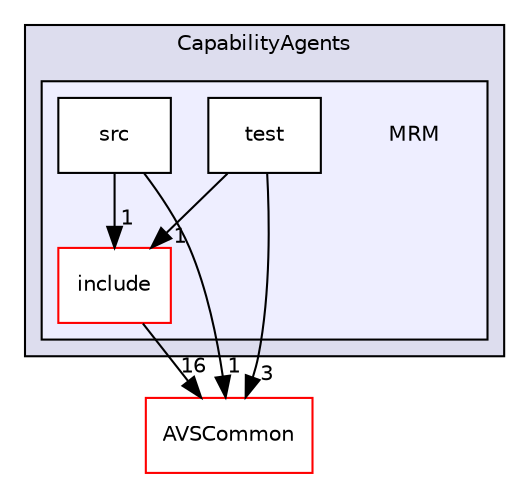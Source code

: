 digraph "/workplace/avs-device-sdk/CapabilityAgents/MRM" {
  compound=true
  node [ fontsize="10", fontname="Helvetica"];
  edge [ labelfontsize="10", labelfontname="Helvetica"];
  subgraph clusterdir_7cf910bd1d7603f12ef47ff650cec893 {
    graph [ bgcolor="#ddddee", pencolor="black", label="CapabilityAgents" fontname="Helvetica", fontsize="10", URL="dir_7cf910bd1d7603f12ef47ff650cec893.html"]
  subgraph clusterdir_7a74a0502dcf66bb0b102b2d461f259b {
    graph [ bgcolor="#eeeeff", pencolor="black", label="" URL="dir_7a74a0502dcf66bb0b102b2d461f259b.html"];
    dir_7a74a0502dcf66bb0b102b2d461f259b [shape=plaintext label="MRM"];
    dir_1d34836c1c16121ffa207834b8fd3e01 [shape=box label="include" color="red" fillcolor="white" style="filled" URL="dir_1d34836c1c16121ffa207834b8fd3e01.html"];
    dir_6d733a3b4408e2c3768a068b35d06bec [shape=box label="src" color="black" fillcolor="white" style="filled" URL="dir_6d733a3b4408e2c3768a068b35d06bec.html"];
    dir_f279f32a64bbd74cc71791cae794e7ba [shape=box label="test" color="black" fillcolor="white" style="filled" URL="dir_f279f32a64bbd74cc71791cae794e7ba.html"];
  }
  }
  dir_13e65effb2bde530b17b3d5eefcd0266 [shape=box label="AVSCommon" fillcolor="white" style="filled" color="red" URL="dir_13e65effb2bde530b17b3d5eefcd0266.html"];
  dir_1d34836c1c16121ffa207834b8fd3e01->dir_13e65effb2bde530b17b3d5eefcd0266 [headlabel="16", labeldistance=1.5 headhref="dir_000173_000015.html"];
  dir_f279f32a64bbd74cc71791cae794e7ba->dir_1d34836c1c16121ffa207834b8fd3e01 [headlabel="1", labeldistance=1.5 headhref="dir_000176_000173.html"];
  dir_f279f32a64bbd74cc71791cae794e7ba->dir_13e65effb2bde530b17b3d5eefcd0266 [headlabel="3", labeldistance=1.5 headhref="dir_000176_000015.html"];
  dir_6d733a3b4408e2c3768a068b35d06bec->dir_1d34836c1c16121ffa207834b8fd3e01 [headlabel="1", labeldistance=1.5 headhref="dir_000175_000173.html"];
  dir_6d733a3b4408e2c3768a068b35d06bec->dir_13e65effb2bde530b17b3d5eefcd0266 [headlabel="1", labeldistance=1.5 headhref="dir_000175_000015.html"];
}
